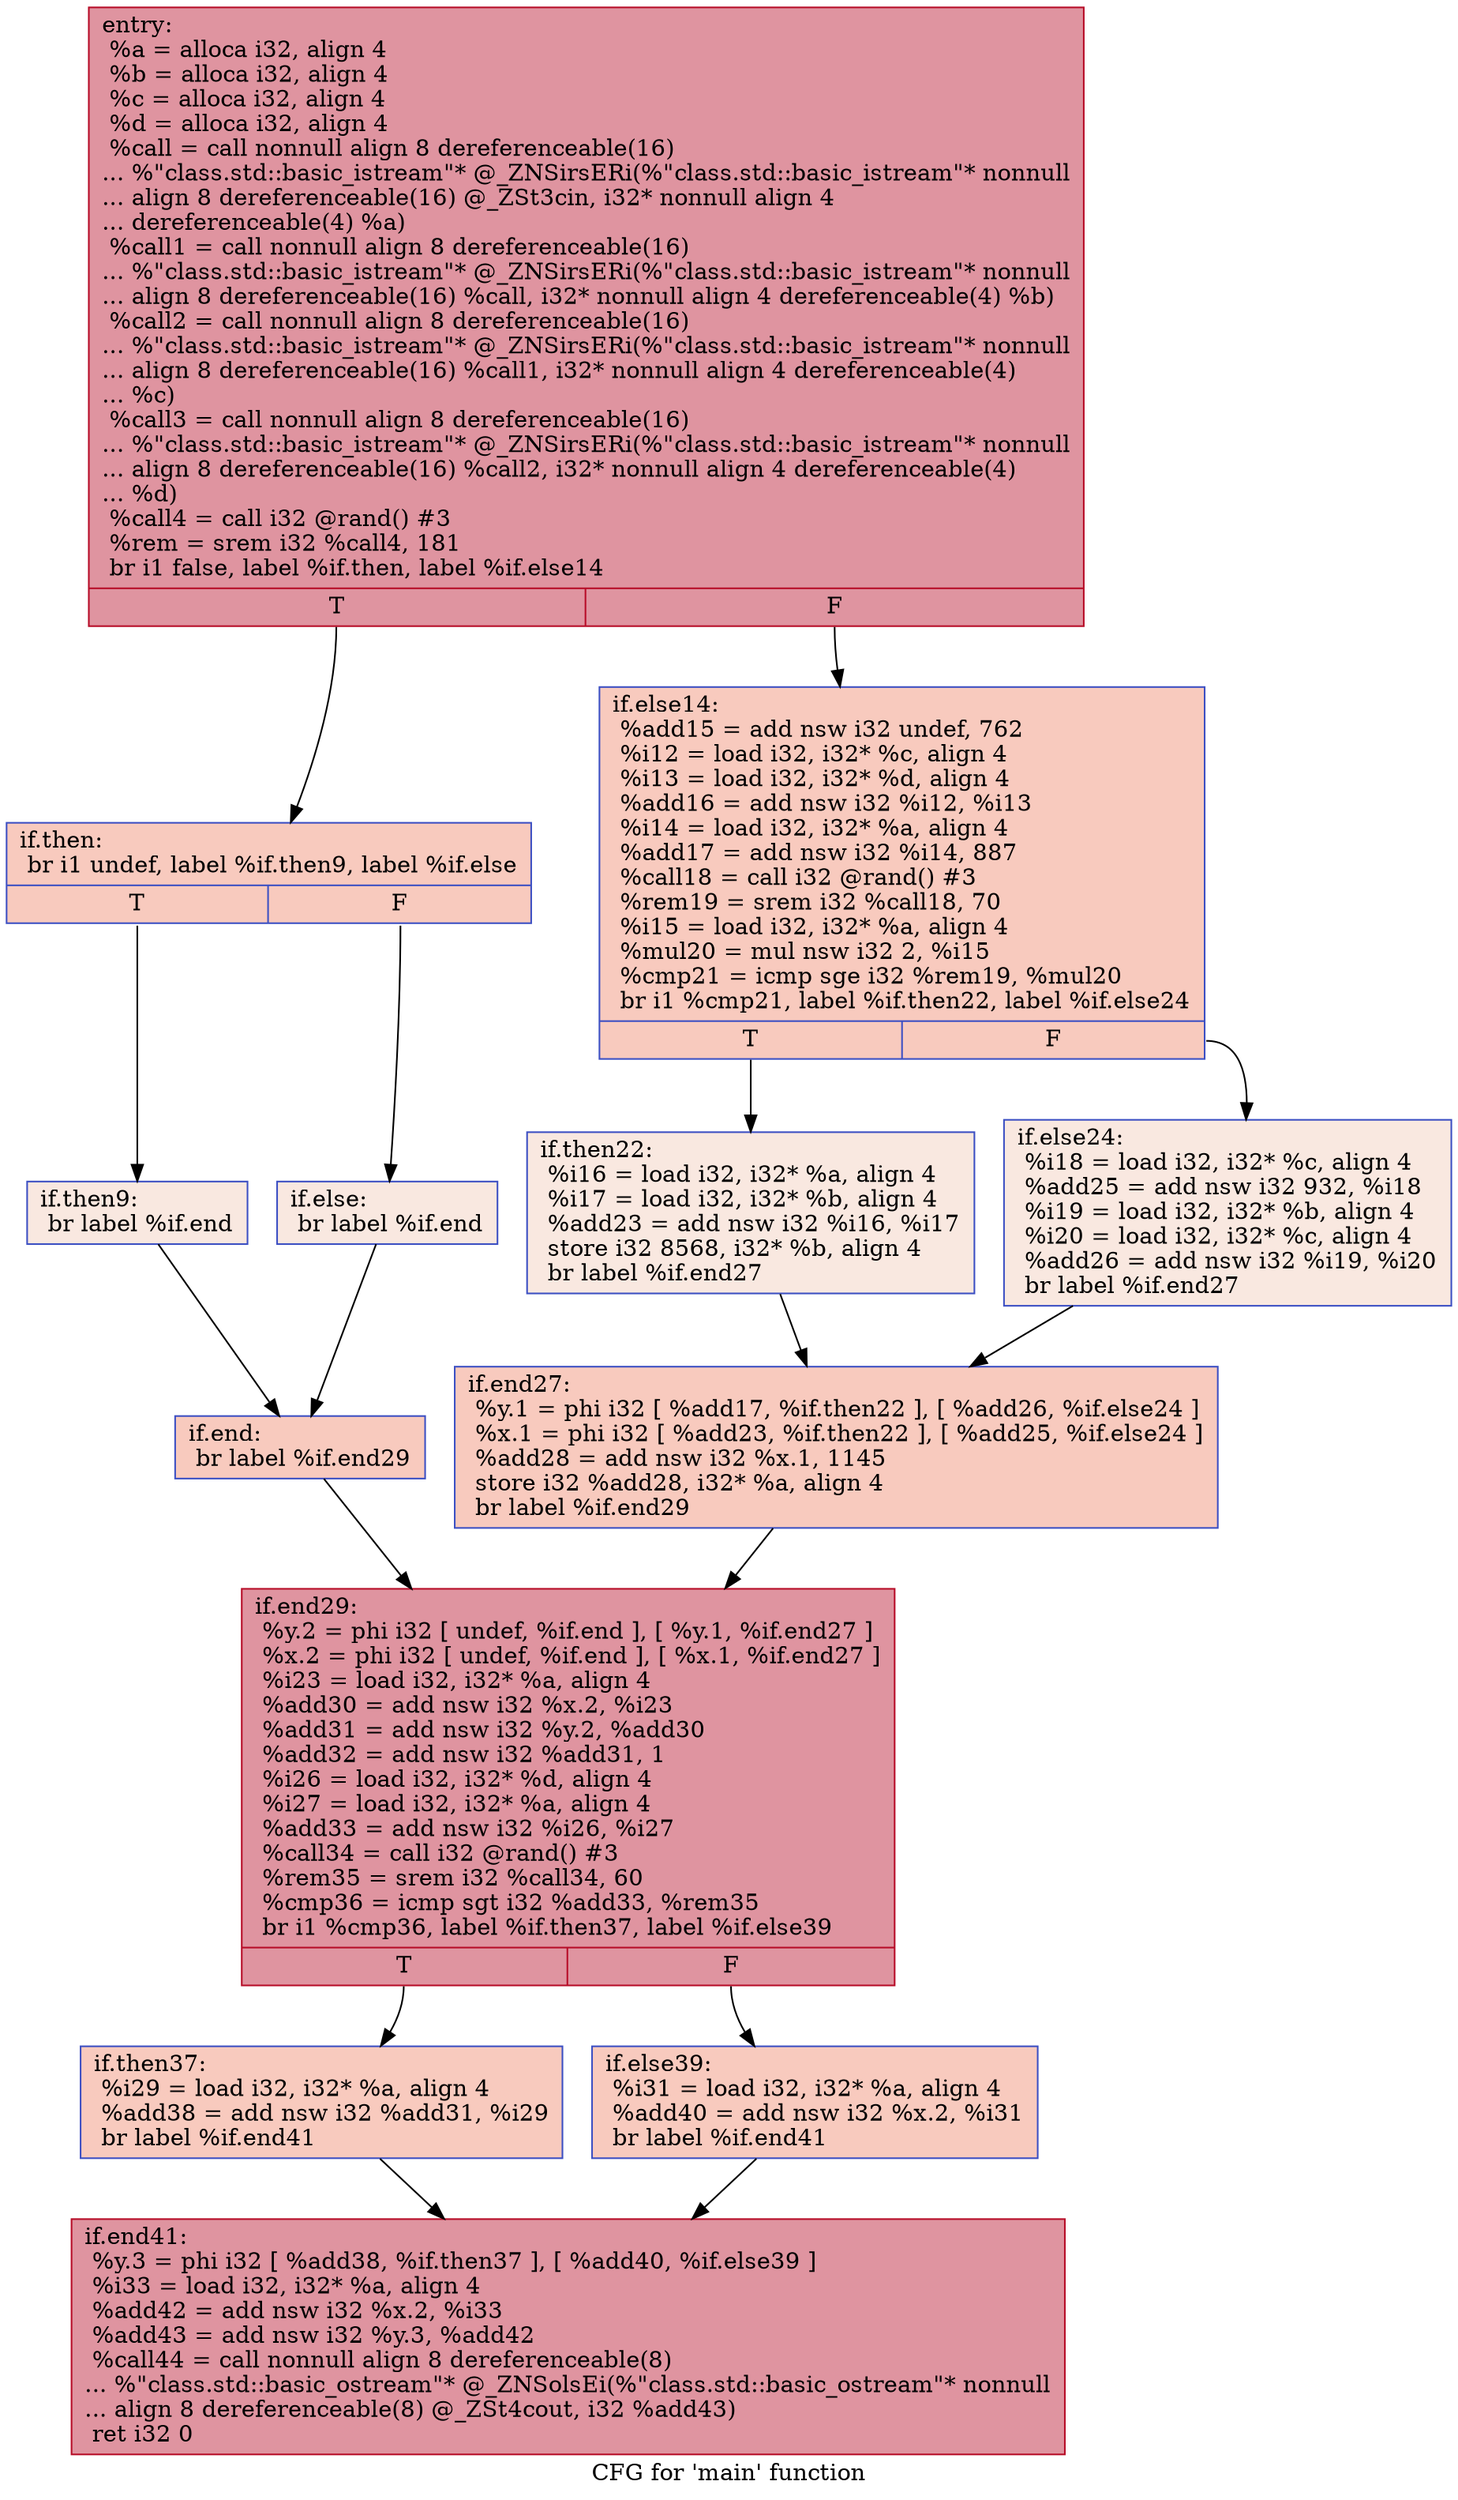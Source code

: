 digraph "CFG for 'main' function" {
	label="CFG for 'main' function";

	Node0x55b29372a7c0 [shape=record,color="#b70d28ff", style=filled, fillcolor="#b70d2870",label="{entry:\l  %a = alloca i32, align 4\l  %b = alloca i32, align 4\l  %c = alloca i32, align 4\l  %d = alloca i32, align 4\l  %call = call nonnull align 8 dereferenceable(16)\l... %\"class.std::basic_istream\"* @_ZNSirsERi(%\"class.std::basic_istream\"* nonnull\l... align 8 dereferenceable(16) @_ZSt3cin, i32* nonnull align 4\l... dereferenceable(4) %a)\l  %call1 = call nonnull align 8 dereferenceable(16)\l... %\"class.std::basic_istream\"* @_ZNSirsERi(%\"class.std::basic_istream\"* nonnull\l... align 8 dereferenceable(16) %call, i32* nonnull align 4 dereferenceable(4) %b)\l  %call2 = call nonnull align 8 dereferenceable(16)\l... %\"class.std::basic_istream\"* @_ZNSirsERi(%\"class.std::basic_istream\"* nonnull\l... align 8 dereferenceable(16) %call1, i32* nonnull align 4 dereferenceable(4)\l... %c)\l  %call3 = call nonnull align 8 dereferenceable(16)\l... %\"class.std::basic_istream\"* @_ZNSirsERi(%\"class.std::basic_istream\"* nonnull\l... align 8 dereferenceable(16) %call2, i32* nonnull align 4 dereferenceable(4)\l... %d)\l  %call4 = call i32 @rand() #3\l  %rem = srem i32 %call4, 181\l  br i1 false, label %if.then, label %if.else14\l|{<s0>T|<s1>F}}"];
	Node0x55b29372a7c0:s0 -> Node0x55b29372b3f0;
	Node0x55b29372a7c0:s1 -> Node0x55b29372b4c0;
	Node0x55b29372b3f0 [shape=record,color="#3d50c3ff", style=filled, fillcolor="#ef886b70",label="{if.then:                                          \l  br i1 undef, label %if.then9, label %if.else\l|{<s0>T|<s1>F}}"];
	Node0x55b29372b3f0:s0 -> Node0x55b29372bc20;
	Node0x55b29372b3f0:s1 -> Node0x55b29372bca0;
	Node0x55b29372bc20 [shape=record,color="#3d50c3ff", style=filled, fillcolor="#f1ccb870",label="{if.then9:                                         \l  br label %if.end\l}"];
	Node0x55b29372bc20 -> Node0x55b29372be20;
	Node0x55b29372bca0 [shape=record,color="#3d50c3ff", style=filled, fillcolor="#f1ccb870",label="{if.else:                                          \l  br label %if.end\l}"];
	Node0x55b29372bca0 -> Node0x55b29372be20;
	Node0x55b29372be20 [shape=record,color="#3d50c3ff", style=filled, fillcolor="#ef886b70",label="{if.end:                                           \l  br label %if.end29\l}"];
	Node0x55b29372be20 -> Node0x55b29372bf70;
	Node0x55b29372b4c0 [shape=record,color="#3d50c3ff", style=filled, fillcolor="#ef886b70",label="{if.else14:                                        \l  %add15 = add nsw i32 undef, 762\l  %i12 = load i32, i32* %c, align 4\l  %i13 = load i32, i32* %d, align 4\l  %add16 = add nsw i32 %i12, %i13\l  %i14 = load i32, i32* %a, align 4\l  %add17 = add nsw i32 %i14, 887\l  %call18 = call i32 @rand() #3\l  %rem19 = srem i32 %call18, 70\l  %i15 = load i32, i32* %a, align 4\l  %mul20 = mul nsw i32 2, %i15\l  %cmp21 = icmp sge i32 %rem19, %mul20\l  br i1 %cmp21, label %if.then22, label %if.else24\l|{<s0>T|<s1>F}}"];
	Node0x55b29372b4c0:s0 -> Node0x55b29372cbd0;
	Node0x55b29372b4c0:s1 -> Node0x55b29372cc50;
	Node0x55b29372cbd0 [shape=record,color="#3d50c3ff", style=filled, fillcolor="#f1ccb870",label="{if.then22:                                        \l  %i16 = load i32, i32* %a, align 4\l  %i17 = load i32, i32* %b, align 4\l  %add23 = add nsw i32 %i16, %i17\l  store i32 8568, i32* %b, align 4\l  br label %if.end27\l}"];
	Node0x55b29372cbd0 -> Node0x55b29372d010;
	Node0x55b29372cc50 [shape=record,color="#3d50c3ff", style=filled, fillcolor="#f1ccb870",label="{if.else24:                                        \l  %i18 = load i32, i32* %c, align 4\l  %add25 = add nsw i32 932, %i18\l  %i19 = load i32, i32* %b, align 4\l  %i20 = load i32, i32* %c, align 4\l  %add26 = add nsw i32 %i19, %i20\l  br label %if.end27\l}"];
	Node0x55b29372cc50 -> Node0x55b29372d010;
	Node0x55b29372d010 [shape=record,color="#3d50c3ff", style=filled, fillcolor="#ef886b70",label="{if.end27:                                         \l  %y.1 = phi i32 [ %add17, %if.then22 ], [ %add26, %if.else24 ]\l  %x.1 = phi i32 [ %add23, %if.then22 ], [ %add25, %if.else24 ]\l  %add28 = add nsw i32 %x.1, 1145\l  store i32 %add28, i32* %a, align 4\l  br label %if.end29\l}"];
	Node0x55b29372d010 -> Node0x55b29372bf70;
	Node0x55b29372bf70 [shape=record,color="#b70d28ff", style=filled, fillcolor="#b70d2870",label="{if.end29:                                         \l  %y.2 = phi i32 [ undef, %if.end ], [ %y.1, %if.end27 ]\l  %x.2 = phi i32 [ undef, %if.end ], [ %x.1, %if.end27 ]\l  %i23 = load i32, i32* %a, align 4\l  %add30 = add nsw i32 %x.2, %i23\l  %add31 = add nsw i32 %y.2, %add30\l  %add32 = add nsw i32 %add31, 1\l  %i26 = load i32, i32* %d, align 4\l  %i27 = load i32, i32* %a, align 4\l  %add33 = add nsw i32 %i26, %i27\l  %call34 = call i32 @rand() #3\l  %rem35 = srem i32 %call34, 60\l  %cmp36 = icmp sgt i32 %add33, %rem35\l  br i1 %cmp36, label %if.then37, label %if.else39\l|{<s0>T|<s1>F}}"];
	Node0x55b29372bf70:s0 -> Node0x55b29372edf0;
	Node0x55b29372bf70:s1 -> Node0x55b29372eed0;
	Node0x55b29372edf0 [shape=record,color="#3d50c3ff", style=filled, fillcolor="#ef886b70",label="{if.then37:                                        \l  %i29 = load i32, i32* %a, align 4\l  %add38 = add nsw i32 %add31, %i29\l  br label %if.end41\l}"];
	Node0x55b29372edf0 -> Node0x55b29372f1a0;
	Node0x55b29372eed0 [shape=record,color="#3d50c3ff", style=filled, fillcolor="#ef886b70",label="{if.else39:                                        \l  %i31 = load i32, i32* %a, align 4\l  %add40 = add nsw i32 %x.2, %i31\l  br label %if.end41\l}"];
	Node0x55b29372eed0 -> Node0x55b29372f1a0;
	Node0x55b29372f1a0 [shape=record,color="#b70d28ff", style=filled, fillcolor="#b70d2870",label="{if.end41:                                         \l  %y.3 = phi i32 [ %add38, %if.then37 ], [ %add40, %if.else39 ]\l  %i33 = load i32, i32* %a, align 4\l  %add42 = add nsw i32 %x.2, %i33\l  %add43 = add nsw i32 %y.3, %add42\l  %call44 = call nonnull align 8 dereferenceable(8)\l... %\"class.std::basic_ostream\"* @_ZNSolsEi(%\"class.std::basic_ostream\"* nonnull\l... align 8 dereferenceable(8) @_ZSt4cout, i32 %add43)\l  ret i32 0\l}"];
}
